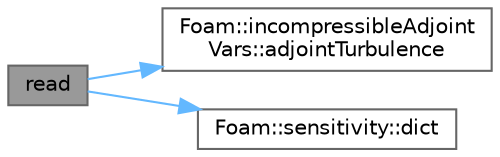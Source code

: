 digraph "read"
{
 // LATEX_PDF_SIZE
  bgcolor="transparent";
  edge [fontname=Helvetica,fontsize=10,labelfontname=Helvetica,labelfontsize=10];
  node [fontname=Helvetica,fontsize=10,shape=box,height=0.2,width=0.4];
  rankdir="LR";
  Node1 [id="Node000001",label="read",height=0.2,width=0.4,color="gray40", fillcolor="grey60", style="filled", fontcolor="black",tooltip=" "];
  Node1 -> Node2 [id="edge1_Node000001_Node000002",color="steelblue1",style="solid",tooltip=" "];
  Node2 [id="Node000002",label="Foam::incompressibleAdjoint\lVars::adjointTurbulence",height=0.2,width=0.4,color="grey40", fillcolor="white", style="filled",URL="$classFoam_1_1incompressibleAdjointVars.html#a0b9893f8eca919d504f4e6deaa219c7a",tooltip=" "];
  Node1 -> Node3 [id="edge2_Node000001_Node000003",color="steelblue1",style="solid",tooltip=" "];
  Node3 [id="Node000003",label="Foam::sensitivity::dict",height=0.2,width=0.4,color="grey40", fillcolor="white", style="filled",URL="$classFoam_1_1sensitivity.html#ab78af227b7df31772d6003526a5207ff",tooltip=" "];
}
